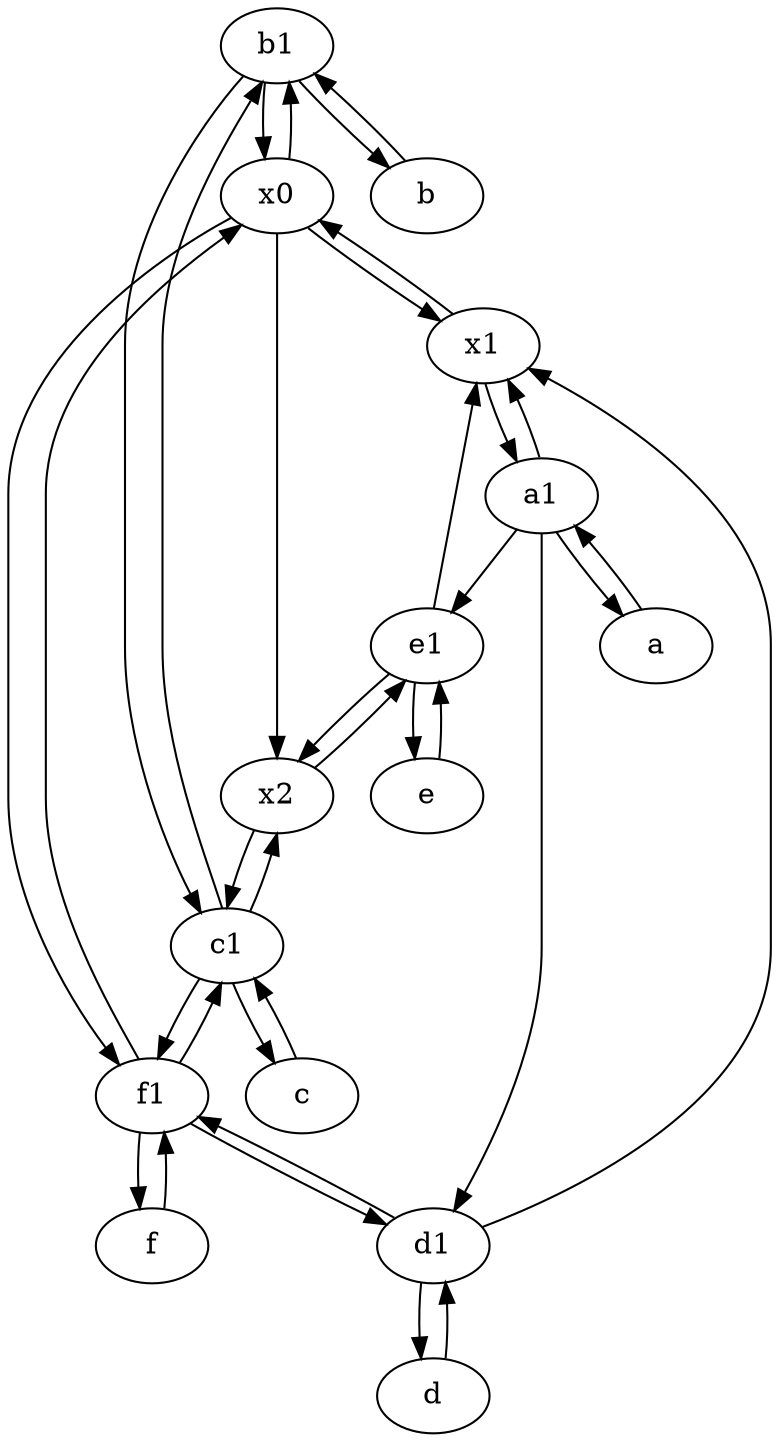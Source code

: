 digraph  {
	b1 [pos="45,20!"];
	f1;
	d [pos="20,30!"];
	f [pos="15,45!"];
	x0;
	x2;
	x1;
	a [pos="40,10!"];
	c1 [pos="30,15!"];
	a1 [pos="40,15!"];
	d1 [pos="25,30!"];
	e [pos="30,50!"];
	b [pos="50,20!"];
	e1 [pos="25,45!"];
	c [pos="20,10!"];
	a1 -> a;
	e1 -> x1;
	b1 -> b;
	a1 -> x1;
	x1 -> a1;
	x0 -> f1;
	e1 -> e;
	f1 -> f;
	a -> a1;
	b -> b1;
	c1 -> b1;
	c1 -> c;
	d1 -> d;
	d -> d1;
	x2 -> e1;
	e -> e1;
	x1 -> x0;
	a1 -> d1;
	b1 -> c1;
	c -> c1;
	f -> f1;
	d1 -> f1;
	e1 -> x2;
	x0 -> x1;
	a1 -> e1;
	f1 -> d1;
	f1 -> c1;
	x0 -> b1;
	x2 -> c1;
	c1 -> x2;
	f1 -> x0;
	d1 -> x1;
	b1 -> x0;
	c1 -> f1;
	x0 -> x2;

	}